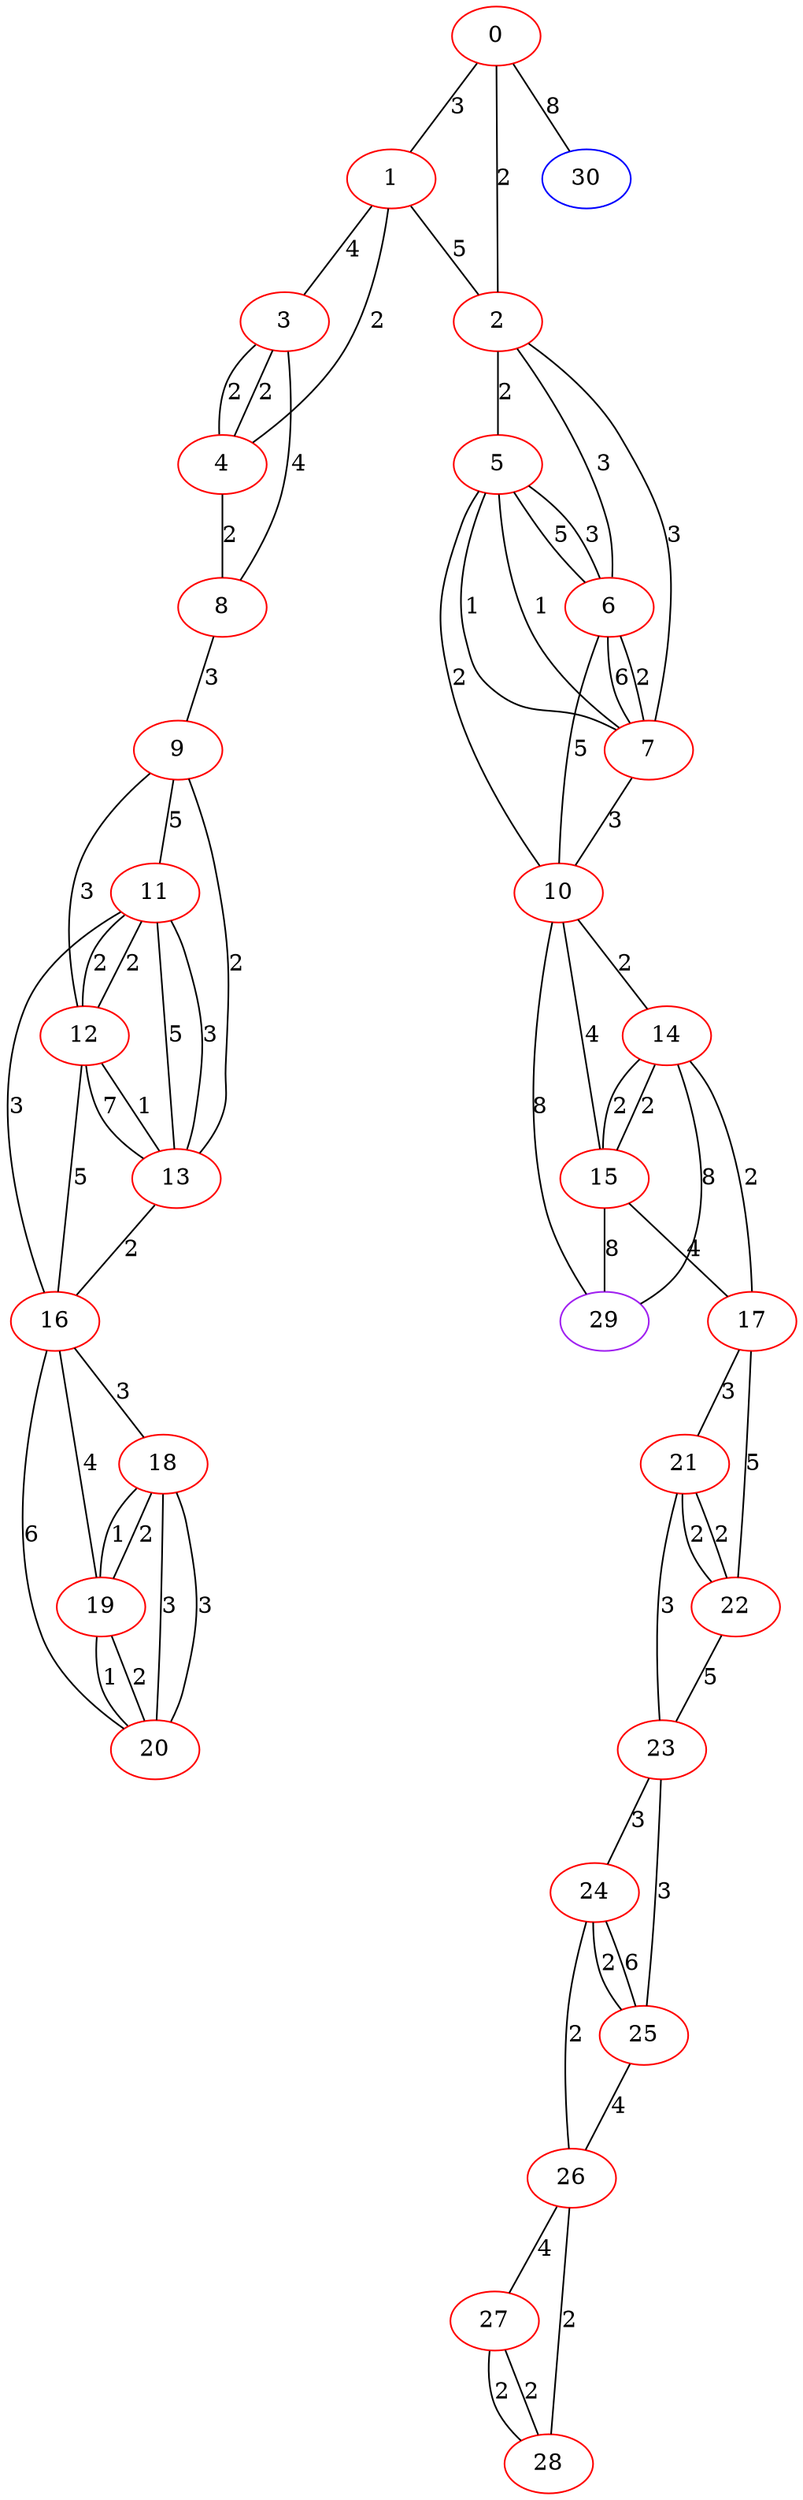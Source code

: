 graph "" {
0 [color=red, weight=1];
1 [color=red, weight=1];
2 [color=red, weight=1];
3 [color=red, weight=1];
4 [color=red, weight=1];
5 [color=red, weight=1];
6 [color=red, weight=1];
7 [color=red, weight=1];
8 [color=red, weight=1];
9 [color=red, weight=1];
10 [color=red, weight=1];
11 [color=red, weight=1];
12 [color=red, weight=1];
13 [color=red, weight=1];
14 [color=red, weight=1];
15 [color=red, weight=1];
16 [color=red, weight=1];
17 [color=red, weight=1];
18 [color=red, weight=1];
19 [color=red, weight=1];
20 [color=red, weight=1];
21 [color=red, weight=1];
22 [color=red, weight=1];
23 [color=red, weight=1];
24 [color=red, weight=1];
25 [color=red, weight=1];
26 [color=red, weight=1];
27 [color=red, weight=1];
28 [color=red, weight=1];
29 [color=purple, weight=4];
30 [color=blue, weight=3];
0 -- 1  [key=0, label=3];
0 -- 2  [key=0, label=2];
0 -- 30  [key=0, label=8];
1 -- 2  [key=0, label=5];
1 -- 3  [key=0, label=4];
1 -- 4  [key=0, label=2];
2 -- 5  [key=0, label=2];
2 -- 6  [key=0, label=3];
2 -- 7  [key=0, label=3];
3 -- 8  [key=0, label=4];
3 -- 4  [key=0, label=2];
3 -- 4  [key=1, label=2];
4 -- 8  [key=0, label=2];
5 -- 10  [key=0, label=2];
5 -- 6  [key=0, label=5];
5 -- 6  [key=1, label=3];
5 -- 7  [key=0, label=1];
5 -- 7  [key=1, label=1];
6 -- 10  [key=0, label=5];
6 -- 7  [key=0, label=6];
6 -- 7  [key=1, label=2];
7 -- 10  [key=0, label=3];
8 -- 9  [key=0, label=3];
9 -- 11  [key=0, label=5];
9 -- 12  [key=0, label=3];
9 -- 13  [key=0, label=2];
10 -- 14  [key=0, label=2];
10 -- 15  [key=0, label=4];
10 -- 29  [key=0, label=8];
11 -- 16  [key=0, label=3];
11 -- 12  [key=0, label=2];
11 -- 12  [key=1, label=2];
11 -- 13  [key=0, label=5];
11 -- 13  [key=1, label=3];
12 -- 16  [key=0, label=5];
12 -- 13  [key=0, label=7];
12 -- 13  [key=1, label=1];
13 -- 16  [key=0, label=2];
14 -- 17  [key=0, label=2];
14 -- 29  [key=0, label=8];
14 -- 15  [key=0, label=2];
14 -- 15  [key=1, label=2];
15 -- 17  [key=0, label=4];
15 -- 29  [key=0, label=8];
16 -- 18  [key=0, label=3];
16 -- 19  [key=0, label=4];
16 -- 20  [key=0, label=6];
17 -- 21  [key=0, label=3];
17 -- 22  [key=0, label=5];
18 -- 19  [key=0, label=1];
18 -- 19  [key=1, label=2];
18 -- 20  [key=0, label=3];
18 -- 20  [key=1, label=3];
19 -- 20  [key=0, label=2];
19 -- 20  [key=1, label=1];
21 -- 22  [key=0, label=2];
21 -- 22  [key=1, label=2];
21 -- 23  [key=0, label=3];
22 -- 23  [key=0, label=5];
23 -- 24  [key=0, label=3];
23 -- 25  [key=0, label=3];
24 -- 25  [key=0, label=2];
24 -- 25  [key=1, label=6];
24 -- 26  [key=0, label=2];
25 -- 26  [key=0, label=4];
26 -- 27  [key=0, label=4];
26 -- 28  [key=0, label=2];
27 -- 28  [key=0, label=2];
27 -- 28  [key=1, label=2];
}
